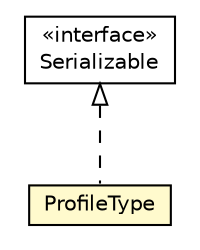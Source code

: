 #!/usr/local/bin/dot
#
# Class diagram 
# Generated by UMLGraph version R5_6-24-gf6e263 (http://www.umlgraph.org/)
#

digraph G {
	edge [fontname="Helvetica",fontsize=10,labelfontname="Helvetica",labelfontsize=10];
	node [fontname="Helvetica",fontsize=10,shape=plaintext];
	nodesep=0.25;
	ranksep=0.5;
	// org.universAAL.middleware.managers.deploy.uapp.model.ProfileType
	c6714055 [label=<<table title="org.universAAL.middleware.managers.deploy.uapp.model.ProfileType" border="0" cellborder="1" cellspacing="0" cellpadding="2" port="p" bgcolor="lemonChiffon" href="./ProfileType.html">
		<tr><td><table border="0" cellspacing="0" cellpadding="1">
<tr><td align="center" balign="center"> ProfileType </td></tr>
		</table></td></tr>
		</table>>, URL="./ProfileType.html", fontname="Helvetica", fontcolor="black", fontsize=10.0];
	//org.universAAL.middleware.managers.deploy.uapp.model.ProfileType implements java.io.Serializable
	c6716811:p -> c6714055:p [dir=back,arrowtail=empty,style=dashed];
	// java.io.Serializable
	c6716811 [label=<<table title="java.io.Serializable" border="0" cellborder="1" cellspacing="0" cellpadding="2" port="p" href="http://java.sun.com/j2se/1.4.2/docs/api/java/io/Serializable.html">
		<tr><td><table border="0" cellspacing="0" cellpadding="1">
<tr><td align="center" balign="center"> &#171;interface&#187; </td></tr>
<tr><td align="center" balign="center"> Serializable </td></tr>
		</table></td></tr>
		</table>>, URL="http://java.sun.com/j2se/1.4.2/docs/api/java/io/Serializable.html", fontname="Helvetica", fontcolor="black", fontsize=10.0];
}

